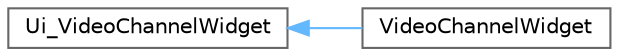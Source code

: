 digraph "类继承关系图"
{
 // LATEX_PDF_SIZE
  bgcolor="transparent";
  edge [fontname=Helvetica,fontsize=10,labelfontname=Helvetica,labelfontsize=10];
  node [fontname=Helvetica,fontsize=10,shape=box,height=0.2,width=0.4];
  rankdir="LR";
  Node0 [id="Node000000",label="Ui_VideoChannelWidget",height=0.2,width=0.4,color="grey40", fillcolor="white", style="filled",URL="$class_ui___video_channel_widget.html",tooltip=" "];
  Node0 -> Node1 [id="edge531_Node000000_Node000001",dir="back",color="steelblue1",style="solid",tooltip=" "];
  Node1 [id="Node000001",label="VideoChannelWidget",height=0.2,width=0.4,color="grey40", fillcolor="white", style="filled",URL="$class_ui_1_1_video_channel_widget.html",tooltip=" "];
}
